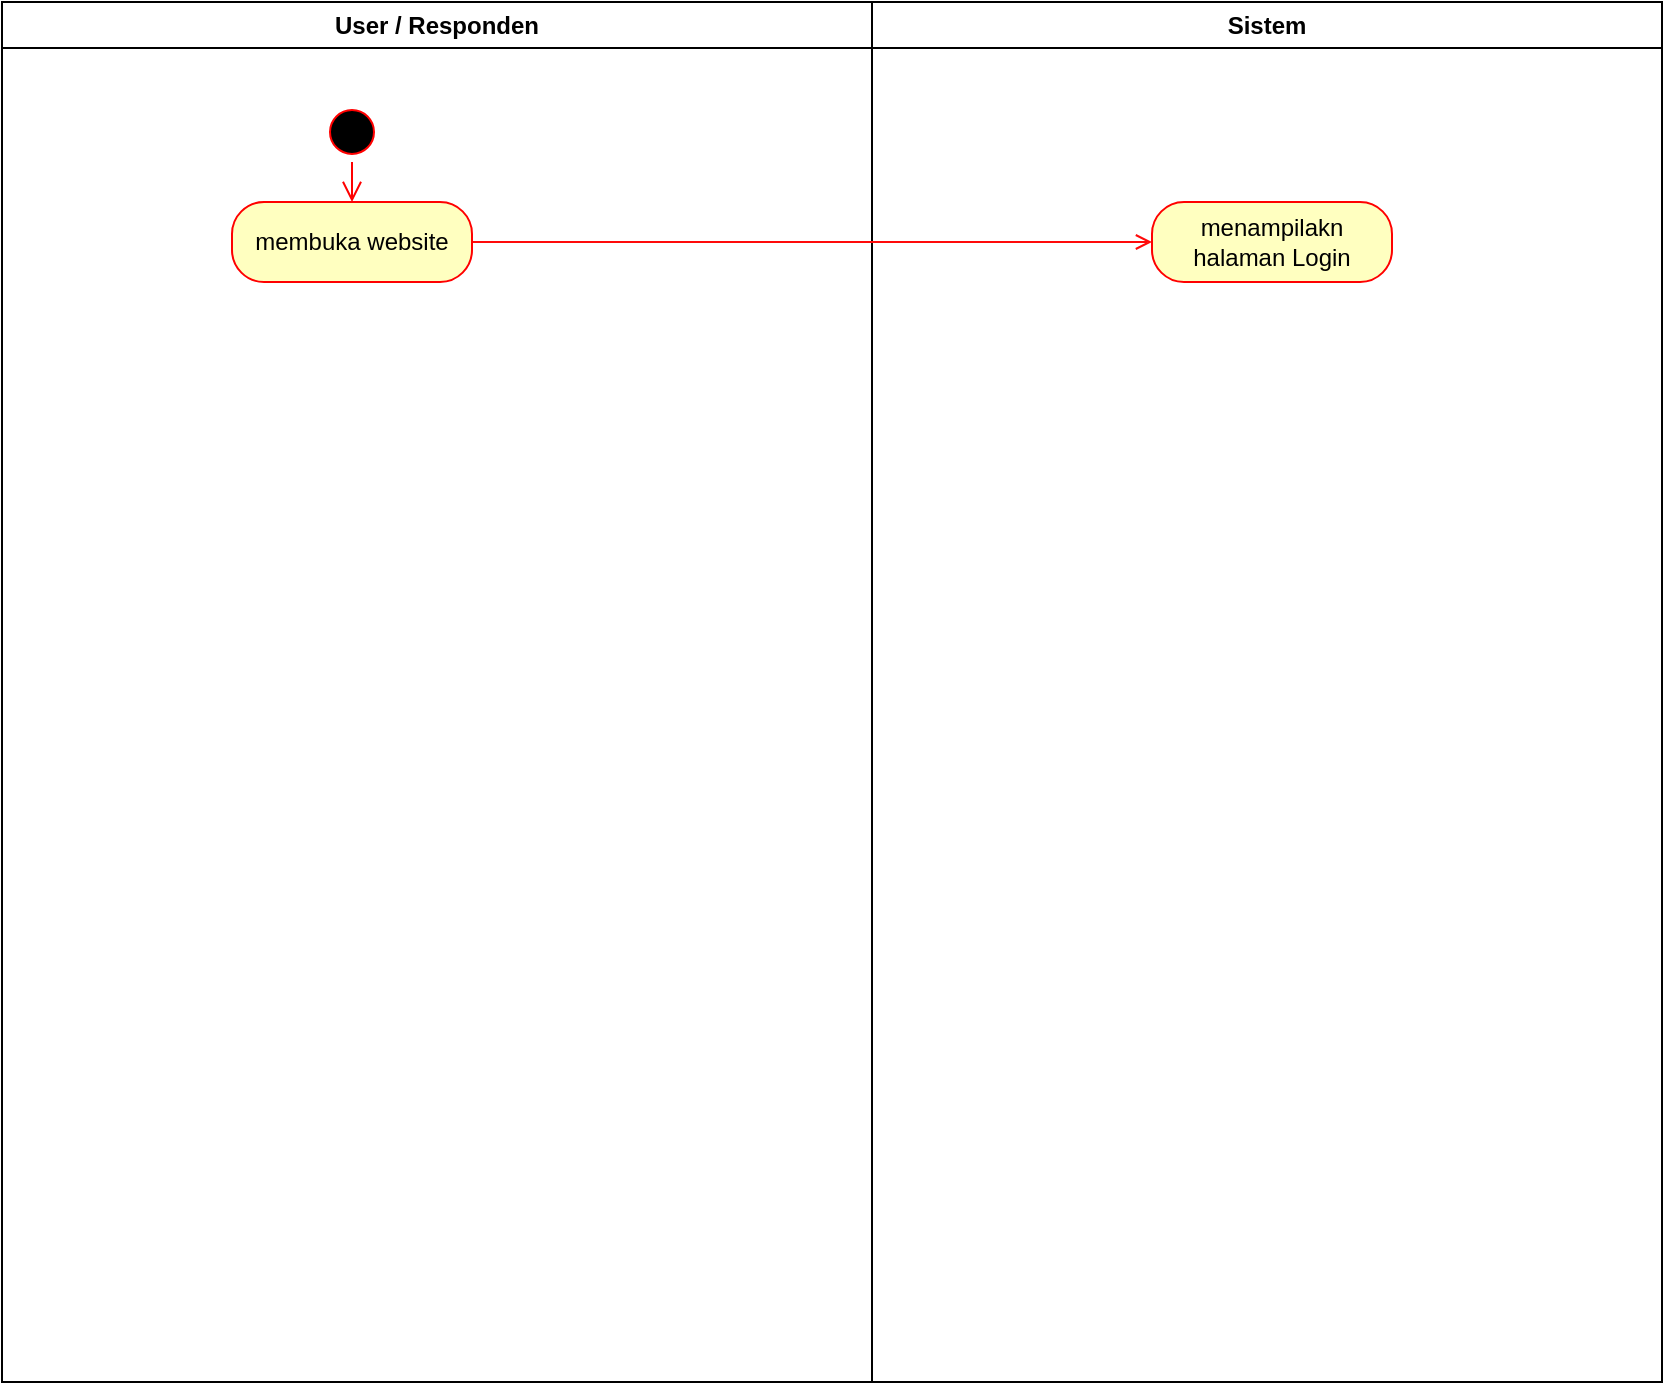 <mxfile version="20.8.5" type="github">
  <diagram name="Page-1" id="e7e014a7-5840-1c2e-5031-d8a46d1fe8dd">
    <mxGraphModel dx="2782" dy="703" grid="1" gridSize="10" guides="1" tooltips="1" connect="1" arrows="1" fold="1" page="1" pageScale="1" pageWidth="1169" pageHeight="826" background="none" math="0" shadow="0">
      <root>
        <mxCell id="0" />
        <mxCell id="1" parent="0" />
        <mxCell id="SPDB-RYZYYu29DdNVvm_-6" value="User / Responden" style="swimlane;whiteSpace=wrap;startSize=23;" parent="1" vertex="1">
          <mxGeometry x="-980" y="40" width="435" height="690" as="geometry" />
        </mxCell>
        <mxCell id="SPDB-RYZYYu29DdNVvm_-7" value="" style="ellipse;shape=startState;fillColor=#000000;strokeColor=#ff0000;" parent="SPDB-RYZYYu29DdNVvm_-6" vertex="1">
          <mxGeometry x="160" y="50" width="30" height="30" as="geometry" />
        </mxCell>
        <mxCell id="SPDB-RYZYYu29DdNVvm_-20" value="Sistem" style="swimlane;whiteSpace=wrap" parent="1" vertex="1">
          <mxGeometry x="-545" y="40" width="395" height="690" as="geometry" />
        </mxCell>
        <mxCell id="RG1qngbpqG3eQFfVuzPi-7" value="menampilakn halaman Login" style="rounded=1;whiteSpace=wrap;html=1;arcSize=40;fontColor=#000000;fillColor=#ffffc0;strokeColor=#ff0000;" parent="SPDB-RYZYYu29DdNVvm_-20" vertex="1">
          <mxGeometry x="140" y="100" width="120" height="40" as="geometry" />
        </mxCell>
        <mxCell id="RG1qngbpqG3eQFfVuzPi-9" style="edgeStyle=orthogonalEdgeStyle;rounded=0;orthogonalLoop=1;jettySize=auto;html=1;entryX=0;entryY=0.5;entryDx=0;entryDy=0;strokeColor=#FF0A0A;endArrow=open;endFill=0;" parent="1" source="RG1qngbpqG3eQFfVuzPi-2" target="RG1qngbpqG3eQFfVuzPi-7" edge="1">
          <mxGeometry relative="1" as="geometry" />
        </mxCell>
        <mxCell id="RG1qngbpqG3eQFfVuzPi-2" value="membuka website" style="rounded=1;whiteSpace=wrap;html=1;arcSize=40;fontColor=#000000;fillColor=#ffffc0;strokeColor=#ff0000;" parent="1" vertex="1">
          <mxGeometry x="-865" y="140" width="120" height="40" as="geometry" />
        </mxCell>
        <mxCell id="SPDB-RYZYYu29DdNVvm_-8" value="" style="edgeStyle=elbowEdgeStyle;elbow=horizontal;verticalAlign=bottom;endArrow=open;endSize=8;strokeColor=#FF0000;endFill=1;rounded=0;" parent="1" source="SPDB-RYZYYu29DdNVvm_-7" target="RG1qngbpqG3eQFfVuzPi-2" edge="1">
          <mxGeometry x="-880" y="70" as="geometry">
            <mxPoint x="-805" y="160" as="targetPoint" />
          </mxGeometry>
        </mxCell>
      </root>
    </mxGraphModel>
  </diagram>
</mxfile>
